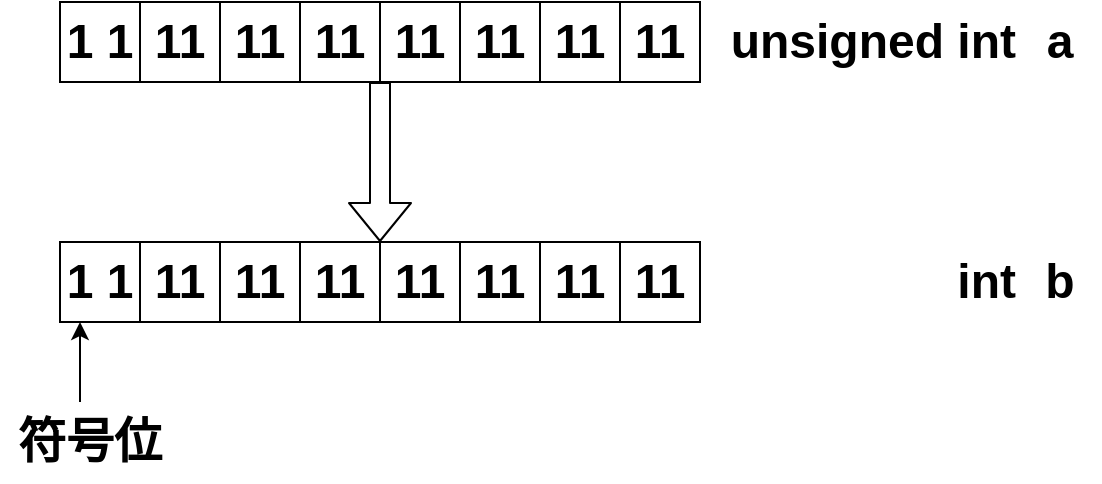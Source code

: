 <mxfile version="14.5.1" type="device"><diagram id="7WjsIM7V5-vS3uBqJUxc" name="第 1 页"><mxGraphModel dx="1106" dy="852" grid="1" gridSize="10" guides="1" tooltips="1" connect="1" arrows="1" fold="1" page="1" pageScale="1" pageWidth="827" pageHeight="1169" math="0" shadow="0"><root><mxCell id="0"/><mxCell id="1" parent="0"/><mxCell id="JclTzpJrSyRr3JP9m60e-9" value="&lt;font style=&quot;font-size: 24px&quot;&gt;&lt;b&gt;1 1&lt;/b&gt;&lt;/font&gt;" style="rounded=0;whiteSpace=wrap;html=1;" parent="1" vertex="1"><mxGeometry x="80" y="160" width="40" height="40" as="geometry"/></mxCell><mxCell id="JclTzpJrSyRr3JP9m60e-25" value="&lt;font style=&quot;font-size: 24px&quot;&gt;&lt;b&gt;b&lt;/b&gt;&lt;/font&gt;" style="text;html=1;strokeColor=none;fillColor=none;align=center;verticalAlign=middle;whiteSpace=wrap;rounded=0;" parent="1" vertex="1"><mxGeometry x="560" y="160" width="40" height="40" as="geometry"/></mxCell><mxCell id="JclTzpJrSyRr3JP9m60e-27" value="&lt;b style=&quot;font-size: 24px&quot;&gt;11&lt;/b&gt;" style="rounded=0;whiteSpace=wrap;html=1;" parent="1" vertex="1"><mxGeometry x="120" y="160" width="40" height="40" as="geometry"/></mxCell><mxCell id="JclTzpJrSyRr3JP9m60e-28" value="&lt;b style=&quot;font-size: 24px&quot;&gt;11&lt;/b&gt;" style="rounded=0;whiteSpace=wrap;html=1;" parent="1" vertex="1"><mxGeometry x="160" y="160" width="40" height="40" as="geometry"/></mxCell><mxCell id="JclTzpJrSyRr3JP9m60e-29" value="&lt;b style=&quot;font-size: 24px&quot;&gt;11&lt;/b&gt;" style="rounded=0;whiteSpace=wrap;html=1;" parent="1" vertex="1"><mxGeometry x="200" y="160" width="40" height="40" as="geometry"/></mxCell><mxCell id="JclTzpJrSyRr3JP9m60e-30" value="&lt;b style=&quot;font-size: 24px&quot;&gt;11&lt;/b&gt;" style="rounded=0;whiteSpace=wrap;html=1;" parent="1" vertex="1"><mxGeometry x="240" y="160" width="40" height="40" as="geometry"/></mxCell><mxCell id="JclTzpJrSyRr3JP9m60e-31" value="&lt;b style=&quot;font-size: 24px&quot;&gt;11&lt;/b&gt;" style="rounded=0;whiteSpace=wrap;html=1;" parent="1" vertex="1"><mxGeometry x="280" y="160" width="40" height="40" as="geometry"/></mxCell><mxCell id="JclTzpJrSyRr3JP9m60e-32" value="&lt;b style=&quot;font-size: 24px&quot;&gt;11&lt;/b&gt;" style="rounded=0;whiteSpace=wrap;html=1;" parent="1" vertex="1"><mxGeometry x="320" y="160" width="40" height="40" as="geometry"/></mxCell><mxCell id="JclTzpJrSyRr3JP9m60e-33" value="&lt;b style=&quot;font-size: 24px&quot;&gt;11&lt;/b&gt;" style="rounded=0;whiteSpace=wrap;html=1;" parent="1" vertex="1"><mxGeometry x="360" y="160" width="40" height="40" as="geometry"/></mxCell><mxCell id="JclTzpJrSyRr3JP9m60e-34" value="&lt;font style=&quot;font-size: 24px&quot;&gt;&lt;b&gt;1 1&lt;/b&gt;&lt;/font&gt;" style="rounded=0;whiteSpace=wrap;html=1;" parent="1" vertex="1"><mxGeometry x="80" y="40" width="40" height="40" as="geometry"/></mxCell><mxCell id="JclTzpJrSyRr3JP9m60e-35" value="&lt;font style=&quot;font-size: 24px&quot;&gt;&lt;b&gt;11&lt;/b&gt;&lt;/font&gt;" style="rounded=0;whiteSpace=wrap;html=1;" parent="1" vertex="1"><mxGeometry x="120" y="40" width="40" height="40" as="geometry"/></mxCell><mxCell id="JclTzpJrSyRr3JP9m60e-36" value="&lt;font style=&quot;font-size: 24px&quot;&gt;&lt;b&gt;11&lt;/b&gt;&lt;/font&gt;" style="rounded=0;whiteSpace=wrap;html=1;" parent="1" vertex="1"><mxGeometry x="160" y="40" width="40" height="40" as="geometry"/></mxCell><mxCell id="JclTzpJrSyRr3JP9m60e-37" value="&lt;font style=&quot;font-size: 24px&quot;&gt;&lt;b&gt;11&lt;/b&gt;&lt;/font&gt;" style="rounded=0;whiteSpace=wrap;html=1;" parent="1" vertex="1"><mxGeometry x="200" y="40" width="40" height="40" as="geometry"/></mxCell><mxCell id="JclTzpJrSyRr3JP9m60e-38" value="&lt;b style=&quot;font-size: 24px&quot;&gt;11&lt;/b&gt;" style="rounded=0;whiteSpace=wrap;html=1;" parent="1" vertex="1"><mxGeometry x="240" y="40" width="40" height="40" as="geometry"/></mxCell><mxCell id="JclTzpJrSyRr3JP9m60e-39" value="&lt;b style=&quot;font-size: 24px&quot;&gt;11&lt;/b&gt;" style="rounded=0;whiteSpace=wrap;html=1;" parent="1" vertex="1"><mxGeometry x="280" y="40" width="40" height="40" as="geometry"/></mxCell><mxCell id="JclTzpJrSyRr3JP9m60e-40" value="&lt;b style=&quot;font-size: 24px&quot;&gt;11&lt;/b&gt;" style="rounded=0;whiteSpace=wrap;html=1;" parent="1" vertex="1"><mxGeometry x="320" y="40" width="40" height="40" as="geometry"/></mxCell><mxCell id="JclTzpJrSyRr3JP9m60e-41" value="&lt;b style=&quot;font-size: 24px&quot;&gt;11&lt;/b&gt;" style="rounded=0;whiteSpace=wrap;html=1;" parent="1" vertex="1"><mxGeometry x="360" y="40" width="40" height="40" as="geometry"/></mxCell><mxCell id="Im315d_h7rDa22niyKbs-2" value="" style="shape=flexArrow;endArrow=classic;html=1;entryX=0;entryY=0;entryDx=0;entryDy=0;exitX=0;exitY=1;exitDx=0;exitDy=0;" parent="1" source="JclTzpJrSyRr3JP9m60e-38" target="JclTzpJrSyRr3JP9m60e-30" edge="1"><mxGeometry width="50" height="50" relative="1" as="geometry"><mxPoint x="180" y="140" as="sourcePoint"/><mxPoint x="230" y="90" as="targetPoint"/></mxGeometry></mxCell><mxCell id="AM69t9H3LtYdETORA6Ho-5" value="" style="endArrow=classic;html=1;entryX=0.25;entryY=1;entryDx=0;entryDy=0;" parent="1" edge="1"><mxGeometry width="50" height="50" relative="1" as="geometry"><mxPoint x="90" y="240" as="sourcePoint"/><mxPoint x="90" y="200" as="targetPoint"/></mxGeometry></mxCell><mxCell id="AM69t9H3LtYdETORA6Ho-6" value="&lt;span style=&quot;font-size: 24px&quot;&gt;&lt;b&gt;符号位&lt;/b&gt;&lt;/span&gt;" style="text;html=1;strokeColor=none;fillColor=none;align=center;verticalAlign=middle;whiteSpace=wrap;rounded=0;" parent="1" vertex="1"><mxGeometry x="50" y="240" width="90" height="40" as="geometry"/></mxCell><mxCell id="PUKTlQYuuOFLDRZ8hRHa-1" value="&lt;span style=&quot;font-size: 24px&quot;&gt;&lt;b&gt;a&lt;/b&gt;&lt;/span&gt;" style="text;html=1;strokeColor=none;fillColor=none;align=center;verticalAlign=middle;whiteSpace=wrap;rounded=0;" vertex="1" parent="1"><mxGeometry x="560" y="40" width="40" height="40" as="geometry"/></mxCell><mxCell id="PUKTlQYuuOFLDRZ8hRHa-3" value="&lt;span style=&quot;font-size: 24px&quot;&gt;&lt;b&gt;unsigned int&lt;/b&gt;&lt;/span&gt;" style="text;html=1;strokeColor=none;fillColor=none;align=right;verticalAlign=middle;whiteSpace=wrap;rounded=0;" vertex="1" parent="1"><mxGeometry x="400" y="40" width="160" height="40" as="geometry"/></mxCell><mxCell id="PUKTlQYuuOFLDRZ8hRHa-4" value="&lt;span style=&quot;font-size: 24px&quot;&gt;&lt;b&gt;int&lt;/b&gt;&lt;/span&gt;" style="text;html=1;strokeColor=none;fillColor=none;align=right;verticalAlign=middle;whiteSpace=wrap;rounded=0;" vertex="1" parent="1"><mxGeometry x="400" y="160" width="160" height="40" as="geometry"/></mxCell></root></mxGraphModel></diagram></mxfile>